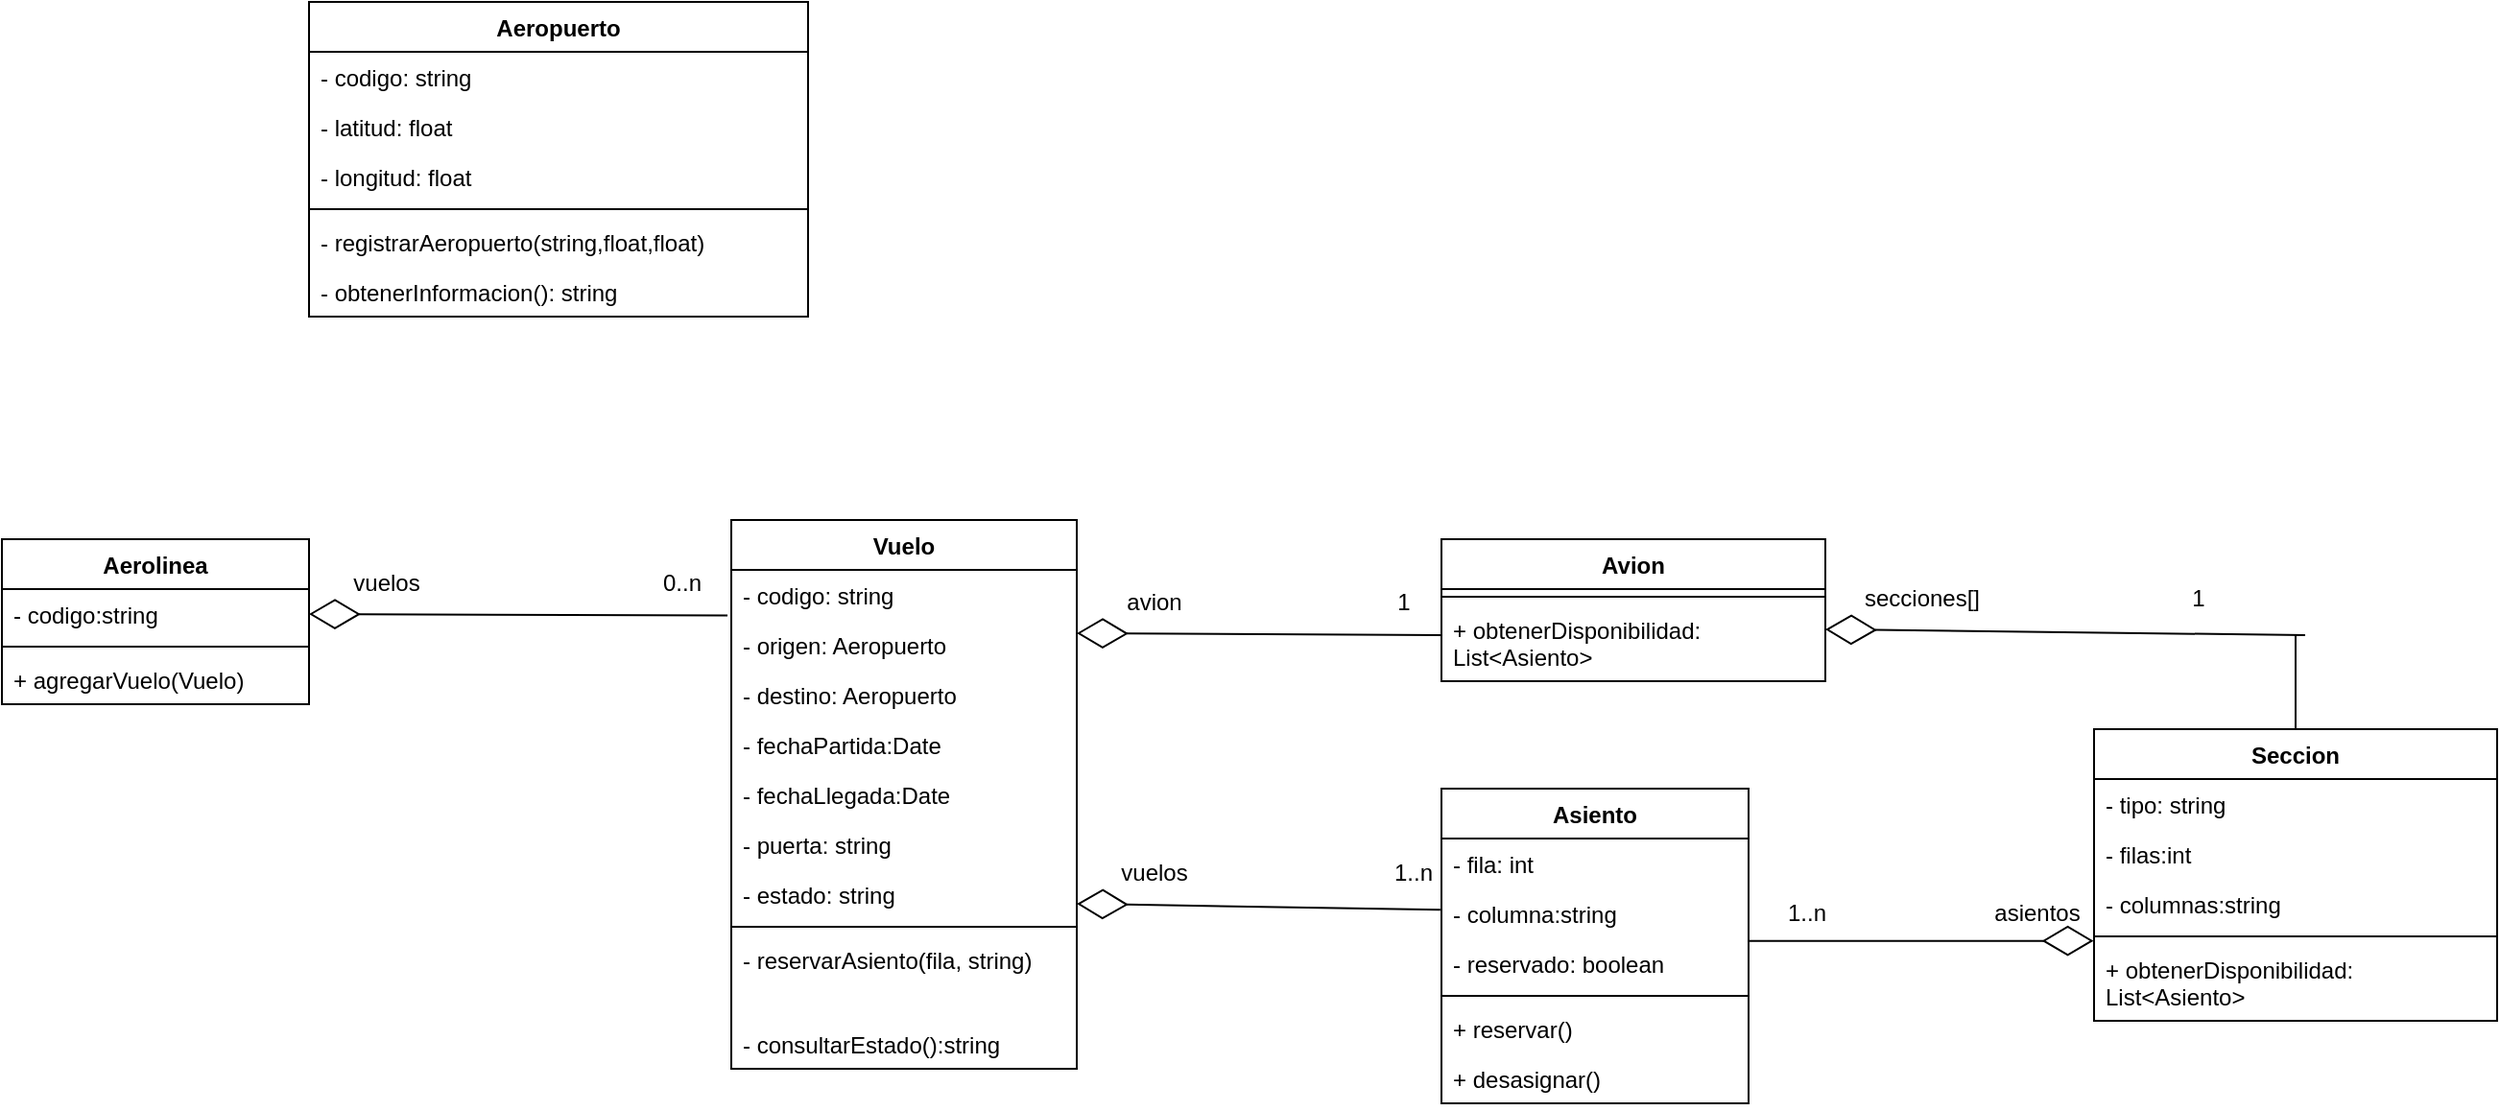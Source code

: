 <mxfile version="21.7.4" type="github">
  <diagram name="Page-1" id="tLtO-Lg-JKuFDsAsk5gL">
    <mxGraphModel dx="1857" dy="1021" grid="1" gridSize="10" guides="1" tooltips="1" connect="1" arrows="1" fold="1" page="1" pageScale="1" pageWidth="827" pageHeight="1169" math="0" shadow="0">
      <root>
        <mxCell id="0" />
        <mxCell id="1" parent="0" />
        <mxCell id="DCY_qpaAevX0GWu044QD-1" value="Aerolinea" style="swimlane;fontStyle=1;align=center;verticalAlign=top;childLayout=stackLayout;horizontal=1;startSize=26;horizontalStack=0;resizeParent=1;resizeParentMax=0;resizeLast=0;collapsible=1;marginBottom=0;whiteSpace=wrap;html=1;" vertex="1" parent="1">
          <mxGeometry x="40" y="280" width="160" height="86" as="geometry" />
        </mxCell>
        <mxCell id="DCY_qpaAevX0GWu044QD-2" value="- codigo:string" style="text;strokeColor=none;fillColor=none;align=left;verticalAlign=top;spacingLeft=4;spacingRight=4;overflow=hidden;rotatable=0;points=[[0,0.5],[1,0.5]];portConstraint=eastwest;whiteSpace=wrap;html=1;" vertex="1" parent="DCY_qpaAevX0GWu044QD-1">
          <mxGeometry y="26" width="160" height="26" as="geometry" />
        </mxCell>
        <mxCell id="DCY_qpaAevX0GWu044QD-3" value="" style="line;strokeWidth=1;fillColor=none;align=left;verticalAlign=middle;spacingTop=-1;spacingLeft=3;spacingRight=3;rotatable=0;labelPosition=right;points=[];portConstraint=eastwest;strokeColor=inherit;" vertex="1" parent="DCY_qpaAevX0GWu044QD-1">
          <mxGeometry y="52" width="160" height="8" as="geometry" />
        </mxCell>
        <mxCell id="DCY_qpaAevX0GWu044QD-4" value="+ agregarVuelo(Vuelo)" style="text;strokeColor=none;fillColor=none;align=left;verticalAlign=top;spacingLeft=4;spacingRight=4;overflow=hidden;rotatable=0;points=[[0,0.5],[1,0.5]];portConstraint=eastwest;whiteSpace=wrap;html=1;" vertex="1" parent="DCY_qpaAevX0GWu044QD-1">
          <mxGeometry y="60" width="160" height="26" as="geometry" />
        </mxCell>
        <mxCell id="DCY_qpaAevX0GWu044QD-5" value="Vuelo" style="swimlane;fontStyle=1;align=center;verticalAlign=top;childLayout=stackLayout;horizontal=1;startSize=26;horizontalStack=0;resizeParent=1;resizeParentMax=0;resizeLast=0;collapsible=1;marginBottom=0;whiteSpace=wrap;html=1;" vertex="1" parent="1">
          <mxGeometry x="420" y="270" width="180" height="286" as="geometry" />
        </mxCell>
        <mxCell id="DCY_qpaAevX0GWu044QD-6" value="- codigo: string" style="text;strokeColor=none;fillColor=none;align=left;verticalAlign=top;spacingLeft=4;spacingRight=4;overflow=hidden;rotatable=0;points=[[0,0.5],[1,0.5]];portConstraint=eastwest;whiteSpace=wrap;html=1;" vertex="1" parent="DCY_qpaAevX0GWu044QD-5">
          <mxGeometry y="26" width="180" height="26" as="geometry" />
        </mxCell>
        <mxCell id="DCY_qpaAevX0GWu044QD-7" value="- origen: Aeropuerto" style="text;strokeColor=none;fillColor=none;align=left;verticalAlign=top;spacingLeft=4;spacingRight=4;overflow=hidden;rotatable=0;points=[[0,0.5],[1,0.5]];portConstraint=eastwest;whiteSpace=wrap;html=1;" vertex="1" parent="DCY_qpaAevX0GWu044QD-5">
          <mxGeometry y="52" width="180" height="26" as="geometry" />
        </mxCell>
        <mxCell id="DCY_qpaAevX0GWu044QD-8" value="- destino: Aeropuerto" style="text;strokeColor=none;fillColor=none;align=left;verticalAlign=top;spacingLeft=4;spacingRight=4;overflow=hidden;rotatable=0;points=[[0,0.5],[1,0.5]];portConstraint=eastwest;whiteSpace=wrap;html=1;" vertex="1" parent="DCY_qpaAevX0GWu044QD-5">
          <mxGeometry y="78" width="180" height="26" as="geometry" />
        </mxCell>
        <mxCell id="DCY_qpaAevX0GWu044QD-9" value="- fechaPartida:Date" style="text;strokeColor=none;fillColor=none;align=left;verticalAlign=top;spacingLeft=4;spacingRight=4;overflow=hidden;rotatable=0;points=[[0,0.5],[1,0.5]];portConstraint=eastwest;whiteSpace=wrap;html=1;" vertex="1" parent="DCY_qpaAevX0GWu044QD-5">
          <mxGeometry y="104" width="180" height="26" as="geometry" />
        </mxCell>
        <mxCell id="DCY_qpaAevX0GWu044QD-10" value="- fechaLlegada:Date" style="text;strokeColor=none;fillColor=none;align=left;verticalAlign=top;spacingLeft=4;spacingRight=4;overflow=hidden;rotatable=0;points=[[0,0.5],[1,0.5]];portConstraint=eastwest;whiteSpace=wrap;html=1;" vertex="1" parent="DCY_qpaAevX0GWu044QD-5">
          <mxGeometry y="130" width="180" height="26" as="geometry" />
        </mxCell>
        <mxCell id="DCY_qpaAevX0GWu044QD-11" value="- puerta: string" style="text;strokeColor=none;fillColor=none;align=left;verticalAlign=top;spacingLeft=4;spacingRight=4;overflow=hidden;rotatable=0;points=[[0,0.5],[1,0.5]];portConstraint=eastwest;whiteSpace=wrap;html=1;" vertex="1" parent="DCY_qpaAevX0GWu044QD-5">
          <mxGeometry y="156" width="180" height="26" as="geometry" />
        </mxCell>
        <mxCell id="DCY_qpaAevX0GWu044QD-12" value="- estado: string" style="text;strokeColor=none;fillColor=none;align=left;verticalAlign=top;spacingLeft=4;spacingRight=4;overflow=hidden;rotatable=0;points=[[0,0.5],[1,0.5]];portConstraint=eastwest;whiteSpace=wrap;html=1;" vertex="1" parent="DCY_qpaAevX0GWu044QD-5">
          <mxGeometry y="182" width="180" height="26" as="geometry" />
        </mxCell>
        <mxCell id="DCY_qpaAevX0GWu044QD-13" value="" style="line;strokeWidth=1;fillColor=none;align=left;verticalAlign=middle;spacingTop=-1;spacingLeft=3;spacingRight=3;rotatable=0;labelPosition=right;points=[];portConstraint=eastwest;strokeColor=inherit;" vertex="1" parent="DCY_qpaAevX0GWu044QD-5">
          <mxGeometry y="208" width="180" height="8" as="geometry" />
        </mxCell>
        <mxCell id="DCY_qpaAevX0GWu044QD-14" value="- reservarAsiento(fila, string)" style="text;strokeColor=none;fillColor=none;align=left;verticalAlign=top;spacingLeft=4;spacingRight=4;overflow=hidden;rotatable=0;points=[[0,0.5],[1,0.5]];portConstraint=eastwest;whiteSpace=wrap;html=1;" vertex="1" parent="DCY_qpaAevX0GWu044QD-5">
          <mxGeometry y="216" width="180" height="44" as="geometry" />
        </mxCell>
        <mxCell id="DCY_qpaAevX0GWu044QD-15" value="- consultarEstado():string" style="text;strokeColor=none;fillColor=none;align=left;verticalAlign=top;spacingLeft=4;spacingRight=4;overflow=hidden;rotatable=0;points=[[0,0.5],[1,0.5]];portConstraint=eastwest;whiteSpace=wrap;html=1;" vertex="1" parent="DCY_qpaAevX0GWu044QD-5">
          <mxGeometry y="260" width="180" height="26" as="geometry" />
        </mxCell>
        <mxCell id="DCY_qpaAevX0GWu044QD-16" value="Avion" style="swimlane;fontStyle=1;align=center;verticalAlign=top;childLayout=stackLayout;horizontal=1;startSize=26;horizontalStack=0;resizeParent=1;resizeParentMax=0;resizeLast=0;collapsible=1;marginBottom=0;whiteSpace=wrap;html=1;" vertex="1" parent="1">
          <mxGeometry x="790" y="280" width="200" height="74" as="geometry" />
        </mxCell>
        <mxCell id="DCY_qpaAevX0GWu044QD-18" value="" style="line;strokeWidth=1;fillColor=none;align=left;verticalAlign=middle;spacingTop=-1;spacingLeft=3;spacingRight=3;rotatable=0;labelPosition=right;points=[];portConstraint=eastwest;strokeColor=inherit;" vertex="1" parent="DCY_qpaAevX0GWu044QD-16">
          <mxGeometry y="26" width="200" height="8" as="geometry" />
        </mxCell>
        <mxCell id="DCY_qpaAevX0GWu044QD-19" value="+ obtenerDisponibilidad: List&amp;lt;Asiento&amp;gt;" style="text;strokeColor=none;fillColor=none;align=left;verticalAlign=top;spacingLeft=4;spacingRight=4;overflow=hidden;rotatable=0;points=[[0,0.5],[1,0.5]];portConstraint=eastwest;whiteSpace=wrap;html=1;" vertex="1" parent="DCY_qpaAevX0GWu044QD-16">
          <mxGeometry y="34" width="200" height="40" as="geometry" />
        </mxCell>
        <mxCell id="DCY_qpaAevX0GWu044QD-20" value="Aeropuerto" style="swimlane;fontStyle=1;align=center;verticalAlign=top;childLayout=stackLayout;horizontal=1;startSize=26;horizontalStack=0;resizeParent=1;resizeParentMax=0;resizeLast=0;collapsible=1;marginBottom=0;whiteSpace=wrap;html=1;" vertex="1" parent="1">
          <mxGeometry x="200" width="260" height="164" as="geometry" />
        </mxCell>
        <mxCell id="DCY_qpaAevX0GWu044QD-21" value="- codigo: string" style="text;strokeColor=none;fillColor=none;align=left;verticalAlign=top;spacingLeft=4;spacingRight=4;overflow=hidden;rotatable=0;points=[[0,0.5],[1,0.5]];portConstraint=eastwest;whiteSpace=wrap;html=1;" vertex="1" parent="DCY_qpaAevX0GWu044QD-20">
          <mxGeometry y="26" width="260" height="26" as="geometry" />
        </mxCell>
        <mxCell id="DCY_qpaAevX0GWu044QD-22" value="- latitud: float" style="text;strokeColor=none;fillColor=none;align=left;verticalAlign=top;spacingLeft=4;spacingRight=4;overflow=hidden;rotatable=0;points=[[0,0.5],[1,0.5]];portConstraint=eastwest;whiteSpace=wrap;html=1;" vertex="1" parent="DCY_qpaAevX0GWu044QD-20">
          <mxGeometry y="52" width="260" height="26" as="geometry" />
        </mxCell>
        <mxCell id="DCY_qpaAevX0GWu044QD-23" value="- longitud: float" style="text;strokeColor=none;fillColor=none;align=left;verticalAlign=top;spacingLeft=4;spacingRight=4;overflow=hidden;rotatable=0;points=[[0,0.5],[1,0.5]];portConstraint=eastwest;whiteSpace=wrap;html=1;" vertex="1" parent="DCY_qpaAevX0GWu044QD-20">
          <mxGeometry y="78" width="260" height="26" as="geometry" />
        </mxCell>
        <mxCell id="DCY_qpaAevX0GWu044QD-24" value="" style="line;strokeWidth=1;fillColor=none;align=left;verticalAlign=middle;spacingTop=-1;spacingLeft=3;spacingRight=3;rotatable=0;labelPosition=right;points=[];portConstraint=eastwest;strokeColor=inherit;" vertex="1" parent="DCY_qpaAevX0GWu044QD-20">
          <mxGeometry y="104" width="260" height="8" as="geometry" />
        </mxCell>
        <mxCell id="DCY_qpaAevX0GWu044QD-25" value="- registrarAeropuerto(string,float,float)" style="text;strokeColor=none;fillColor=none;align=left;verticalAlign=top;spacingLeft=4;spacingRight=4;overflow=hidden;rotatable=0;points=[[0,0.5],[1,0.5]];portConstraint=eastwest;whiteSpace=wrap;html=1;" vertex="1" parent="DCY_qpaAevX0GWu044QD-20">
          <mxGeometry y="112" width="260" height="26" as="geometry" />
        </mxCell>
        <mxCell id="DCY_qpaAevX0GWu044QD-26" value="- obtenerInformacion(): string" style="text;strokeColor=none;fillColor=none;align=left;verticalAlign=top;spacingLeft=4;spacingRight=4;overflow=hidden;rotatable=0;points=[[0,0.5],[1,0.5]];portConstraint=eastwest;whiteSpace=wrap;html=1;" vertex="1" parent="DCY_qpaAevX0GWu044QD-20">
          <mxGeometry y="138" width="260" height="26" as="geometry" />
        </mxCell>
        <mxCell id="DCY_qpaAevX0GWu044QD-27" value="Seccion" style="swimlane;fontStyle=1;align=center;verticalAlign=top;childLayout=stackLayout;horizontal=1;startSize=26;horizontalStack=0;resizeParent=1;resizeParentMax=0;resizeLast=0;collapsible=1;marginBottom=0;whiteSpace=wrap;html=1;" vertex="1" parent="1">
          <mxGeometry x="1130" y="379" width="210" height="152" as="geometry" />
        </mxCell>
        <mxCell id="DCY_qpaAevX0GWu044QD-28" value="- tipo: string" style="text;strokeColor=none;fillColor=none;align=left;verticalAlign=top;spacingLeft=4;spacingRight=4;overflow=hidden;rotatable=0;points=[[0,0.5],[1,0.5]];portConstraint=eastwest;whiteSpace=wrap;html=1;" vertex="1" parent="DCY_qpaAevX0GWu044QD-27">
          <mxGeometry y="26" width="210" height="26" as="geometry" />
        </mxCell>
        <mxCell id="DCY_qpaAevX0GWu044QD-29" value="- filas:int" style="text;strokeColor=none;fillColor=none;align=left;verticalAlign=top;spacingLeft=4;spacingRight=4;overflow=hidden;rotatable=0;points=[[0,0.5],[1,0.5]];portConstraint=eastwest;whiteSpace=wrap;html=1;" vertex="1" parent="DCY_qpaAevX0GWu044QD-27">
          <mxGeometry y="52" width="210" height="26" as="geometry" />
        </mxCell>
        <mxCell id="DCY_qpaAevX0GWu044QD-30" value="- columnas:string" style="text;strokeColor=none;fillColor=none;align=left;verticalAlign=top;spacingLeft=4;spacingRight=4;overflow=hidden;rotatable=0;points=[[0,0.5],[1,0.5]];portConstraint=eastwest;whiteSpace=wrap;html=1;" vertex="1" parent="DCY_qpaAevX0GWu044QD-27">
          <mxGeometry y="78" width="210" height="26" as="geometry" />
        </mxCell>
        <mxCell id="DCY_qpaAevX0GWu044QD-31" value="" style="line;strokeWidth=1;fillColor=none;align=left;verticalAlign=middle;spacingTop=-1;spacingLeft=3;spacingRight=3;rotatable=0;labelPosition=right;points=[];portConstraint=eastwest;strokeColor=inherit;" vertex="1" parent="DCY_qpaAevX0GWu044QD-27">
          <mxGeometry y="104" width="210" height="8" as="geometry" />
        </mxCell>
        <mxCell id="DCY_qpaAevX0GWu044QD-32" value="+ obtenerDisponibilidad: List&amp;lt;Asiento&amp;gt;" style="text;strokeColor=none;fillColor=none;align=left;verticalAlign=top;spacingLeft=4;spacingRight=4;overflow=hidden;rotatable=0;points=[[0,0.5],[1,0.5]];portConstraint=eastwest;whiteSpace=wrap;html=1;" vertex="1" parent="DCY_qpaAevX0GWu044QD-27">
          <mxGeometry y="112" width="210" height="40" as="geometry" />
        </mxCell>
        <mxCell id="DCY_qpaAevX0GWu044QD-33" value="Asiento" style="swimlane;fontStyle=1;align=center;verticalAlign=top;childLayout=stackLayout;horizontal=1;startSize=26;horizontalStack=0;resizeParent=1;resizeParentMax=0;resizeLast=0;collapsible=1;marginBottom=0;whiteSpace=wrap;html=1;" vertex="1" parent="1">
          <mxGeometry x="790" y="410" width="160" height="164" as="geometry" />
        </mxCell>
        <mxCell id="DCY_qpaAevX0GWu044QD-34" value="- fila: int" style="text;strokeColor=none;fillColor=none;align=left;verticalAlign=top;spacingLeft=4;spacingRight=4;overflow=hidden;rotatable=0;points=[[0,0.5],[1,0.5]];portConstraint=eastwest;whiteSpace=wrap;html=1;" vertex="1" parent="DCY_qpaAevX0GWu044QD-33">
          <mxGeometry y="26" width="160" height="26" as="geometry" />
        </mxCell>
        <mxCell id="DCY_qpaAevX0GWu044QD-35" value="- columna:string" style="text;strokeColor=none;fillColor=none;align=left;verticalAlign=top;spacingLeft=4;spacingRight=4;overflow=hidden;rotatable=0;points=[[0,0.5],[1,0.5]];portConstraint=eastwest;whiteSpace=wrap;html=1;" vertex="1" parent="DCY_qpaAevX0GWu044QD-33">
          <mxGeometry y="52" width="160" height="26" as="geometry" />
        </mxCell>
        <mxCell id="DCY_qpaAevX0GWu044QD-36" value="- reservado: boolean" style="text;strokeColor=none;fillColor=none;align=left;verticalAlign=top;spacingLeft=4;spacingRight=4;overflow=hidden;rotatable=0;points=[[0,0.5],[1,0.5]];portConstraint=eastwest;whiteSpace=wrap;html=1;" vertex="1" parent="DCY_qpaAevX0GWu044QD-33">
          <mxGeometry y="78" width="160" height="26" as="geometry" />
        </mxCell>
        <mxCell id="DCY_qpaAevX0GWu044QD-37" value="" style="line;strokeWidth=1;fillColor=none;align=left;verticalAlign=middle;spacingTop=-1;spacingLeft=3;spacingRight=3;rotatable=0;labelPosition=right;points=[];portConstraint=eastwest;strokeColor=inherit;" vertex="1" parent="DCY_qpaAevX0GWu044QD-33">
          <mxGeometry y="104" width="160" height="8" as="geometry" />
        </mxCell>
        <mxCell id="DCY_qpaAevX0GWu044QD-38" value="&lt;div&gt;+ reservar()&lt;/div&gt;" style="text;strokeColor=none;fillColor=none;align=left;verticalAlign=top;spacingLeft=4;spacingRight=4;overflow=hidden;rotatable=0;points=[[0,0.5],[1,0.5]];portConstraint=eastwest;whiteSpace=wrap;html=1;" vertex="1" parent="DCY_qpaAevX0GWu044QD-33">
          <mxGeometry y="112" width="160" height="26" as="geometry" />
        </mxCell>
        <mxCell id="DCY_qpaAevX0GWu044QD-39" value="&lt;div&gt;+ desasignar()&lt;/div&gt;" style="text;strokeColor=none;fillColor=none;align=left;verticalAlign=top;spacingLeft=4;spacingRight=4;overflow=hidden;rotatable=0;points=[[0,0.5],[1,0.5]];portConstraint=eastwest;whiteSpace=wrap;html=1;" vertex="1" parent="DCY_qpaAevX0GWu044QD-33">
          <mxGeometry y="138" width="160" height="26" as="geometry" />
        </mxCell>
        <mxCell id="DCY_qpaAevX0GWu044QD-51" value="" style="endArrow=diamondThin;endFill=0;endSize=24;html=1;rounded=0;entryX=1;entryY=0.5;entryDx=0;entryDy=0;exitX=-0.011;exitY=-0.085;exitDx=0;exitDy=0;exitPerimeter=0;" edge="1" parent="1" source="DCY_qpaAevX0GWu044QD-7" target="DCY_qpaAevX0GWu044QD-2">
          <mxGeometry width="160" relative="1" as="geometry">
            <mxPoint x="200" y="340" as="sourcePoint" />
            <mxPoint x="309.08" y="346.004" as="targetPoint" />
          </mxGeometry>
        </mxCell>
        <mxCell id="DCY_qpaAevX0GWu044QD-52" value="vuelos" style="text;html=1;align=center;verticalAlign=middle;resizable=0;points=[];autosize=1;strokeColor=none;fillColor=none;" vertex="1" parent="1">
          <mxGeometry x="210" y="288" width="60" height="30" as="geometry" />
        </mxCell>
        <mxCell id="DCY_qpaAevX0GWu044QD-53" value="0..n" style="text;html=1;align=center;verticalAlign=middle;resizable=0;points=[];autosize=1;strokeColor=none;fillColor=none;" vertex="1" parent="1">
          <mxGeometry x="374" y="288" width="40" height="30" as="geometry" />
        </mxCell>
        <mxCell id="DCY_qpaAevX0GWu044QD-56" value="" style="endArrow=diamondThin;endFill=0;endSize=24;html=1;rounded=0;entryX=1;entryY=0.5;entryDx=0;entryDy=0;" edge="1" parent="1">
          <mxGeometry width="160" relative="1" as="geometry">
            <mxPoint x="790" y="330" as="sourcePoint" />
            <mxPoint x="600" y="329" as="targetPoint" />
          </mxGeometry>
        </mxCell>
        <mxCell id="DCY_qpaAevX0GWu044QD-57" value="avion" style="text;html=1;align=center;verticalAlign=middle;resizable=0;points=[];autosize=1;strokeColor=none;fillColor=none;" vertex="1" parent="1">
          <mxGeometry x="615" y="298" width="50" height="30" as="geometry" />
        </mxCell>
        <mxCell id="DCY_qpaAevX0GWu044QD-58" value="1" style="text;html=1;align=center;verticalAlign=middle;resizable=0;points=[];autosize=1;strokeColor=none;fillColor=none;" vertex="1" parent="1">
          <mxGeometry x="755" y="298" width="30" height="30" as="geometry" />
        </mxCell>
        <mxCell id="DCY_qpaAevX0GWu044QD-62" value="" style="endArrow=diamondThin;endFill=0;endSize=24;html=1;rounded=0;entryX=1;entryY=0.5;entryDx=0;entryDy=0;exitX=0.861;exitY=1.136;exitDx=0;exitDy=0;exitPerimeter=0;" edge="1" parent="1" source="DCY_qpaAevX0GWu044QD-64">
          <mxGeometry width="160" relative="1" as="geometry">
            <mxPoint x="818" y="471" as="sourcePoint" />
            <mxPoint x="600" y="470" as="targetPoint" />
          </mxGeometry>
        </mxCell>
        <mxCell id="DCY_qpaAevX0GWu044QD-63" value="vuelos" style="text;html=1;align=center;verticalAlign=middle;resizable=0;points=[];autosize=1;strokeColor=none;fillColor=none;" vertex="1" parent="1">
          <mxGeometry x="610" y="439" width="60" height="30" as="geometry" />
        </mxCell>
        <mxCell id="DCY_qpaAevX0GWu044QD-64" value="1..n" style="text;html=1;align=center;verticalAlign=middle;resizable=0;points=[];autosize=1;strokeColor=none;fillColor=none;" vertex="1" parent="1">
          <mxGeometry x="755" y="439" width="40" height="30" as="geometry" />
        </mxCell>
        <mxCell id="DCY_qpaAevX0GWu044QD-65" value="" style="endArrow=diamondThin;endFill=0;endSize=24;html=1;rounded=0;entryX=1;entryY=0.5;entryDx=0;entryDy=0;" edge="1" parent="1">
          <mxGeometry width="160" relative="1" as="geometry">
            <mxPoint x="1240" y="330" as="sourcePoint" />
            <mxPoint x="990" y="327" as="targetPoint" />
          </mxGeometry>
        </mxCell>
        <mxCell id="DCY_qpaAevX0GWu044QD-66" value="secciones[]" style="text;html=1;align=center;verticalAlign=middle;resizable=0;points=[];autosize=1;strokeColor=none;fillColor=none;" vertex="1" parent="1">
          <mxGeometry x="1000" y="296" width="80" height="30" as="geometry" />
        </mxCell>
        <mxCell id="DCY_qpaAevX0GWu044QD-67" value="1" style="text;html=1;align=center;verticalAlign=middle;resizable=0;points=[];autosize=1;strokeColor=none;fillColor=none;" vertex="1" parent="1">
          <mxGeometry x="1169" y="296" width="30" height="30" as="geometry" />
        </mxCell>
        <mxCell id="DCY_qpaAevX0GWu044QD-68" value="" style="endArrow=none;html=1;rounded=0;exitX=0.5;exitY=0;exitDx=0;exitDy=0;" edge="1" parent="1" source="DCY_qpaAevX0GWu044QD-27">
          <mxGeometry width="50" height="50" relative="1" as="geometry">
            <mxPoint x="1240.38" y="376.544" as="sourcePoint" />
            <mxPoint x="1235" y="330" as="targetPoint" />
          </mxGeometry>
        </mxCell>
        <mxCell id="DCY_qpaAevX0GWu044QD-69" value="" style="endArrow=diamondThin;endFill=0;endSize=24;html=1;rounded=0;entryX=-0.001;entryY=-0.042;entryDx=0;entryDy=0;exitX=0.997;exitY=0.051;exitDx=0;exitDy=0;exitPerimeter=0;entryPerimeter=0;" edge="1" parent="1" source="DCY_qpaAevX0GWu044QD-36" target="DCY_qpaAevX0GWu044QD-32">
          <mxGeometry width="160" relative="1" as="geometry">
            <mxPoint x="1158" y="492" as="sourcePoint" />
            <mxPoint x="940" y="491" as="targetPoint" />
          </mxGeometry>
        </mxCell>
        <mxCell id="DCY_qpaAevX0GWu044QD-70" value="1..n" style="text;html=1;align=center;verticalAlign=middle;resizable=0;points=[];autosize=1;strokeColor=none;fillColor=none;" vertex="1" parent="1">
          <mxGeometry x="960" y="460" width="40" height="30" as="geometry" />
        </mxCell>
        <mxCell id="DCY_qpaAevX0GWu044QD-71" value="asientos" style="text;html=1;align=center;verticalAlign=middle;resizable=0;points=[];autosize=1;strokeColor=none;fillColor=none;" vertex="1" parent="1">
          <mxGeometry x="1065" y="460" width="70" height="30" as="geometry" />
        </mxCell>
      </root>
    </mxGraphModel>
  </diagram>
</mxfile>
